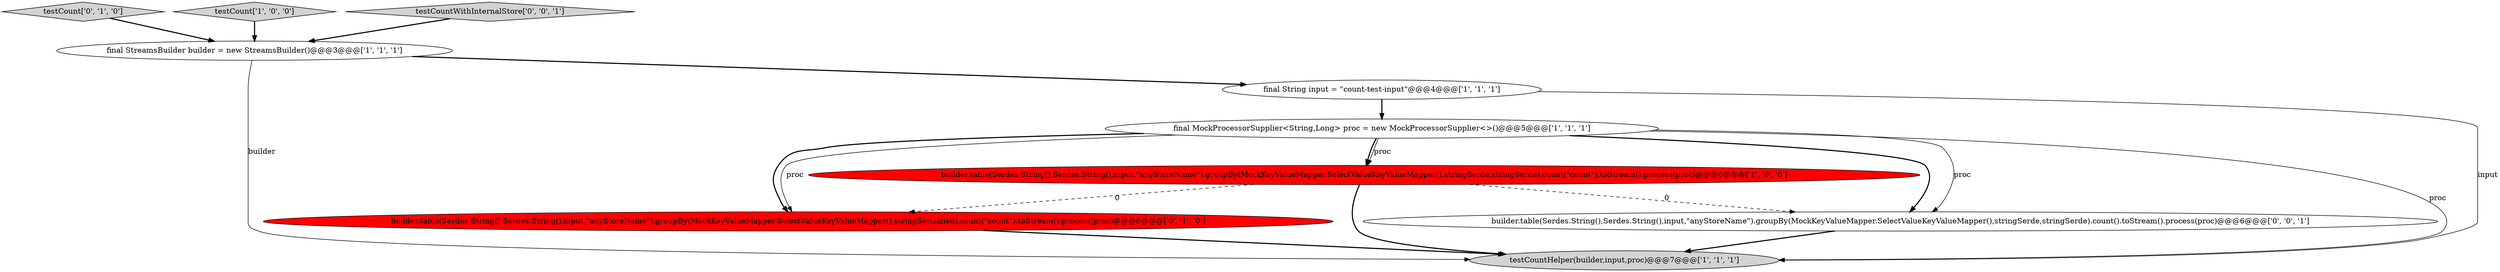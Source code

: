 digraph {
1 [style = filled, label = "testCountHelper(builder,input,proc)@@@7@@@['1', '1', '1']", fillcolor = lightgray, shape = ellipse image = "AAA0AAABBB1BBB"];
4 [style = filled, label = "builder.table(Serdes.String(),Serdes.String(),input,\"anyStoreName\").groupBy(MockKeyValueMapper.SelectValueKeyValueMapper(),stringSerde,stringSerde).count(\"count\").toStream().process(proc)@@@6@@@['1', '0', '0']", fillcolor = red, shape = ellipse image = "AAA1AAABBB1BBB"];
7 [style = filled, label = "testCount['0', '1', '0']", fillcolor = lightgray, shape = diamond image = "AAA0AAABBB2BBB"];
5 [style = filled, label = "testCount['1', '0', '0']", fillcolor = lightgray, shape = diamond image = "AAA0AAABBB1BBB"];
8 [style = filled, label = "builder.table(Serdes.String(),Serdes.String(),input,\"anyStoreName\").groupBy(MockKeyValueMapper.SelectValueKeyValueMapper(),stringSerde,stringSerde).count().toStream().process(proc)@@@6@@@['0', '0', '1']", fillcolor = white, shape = ellipse image = "AAA0AAABBB3BBB"];
0 [style = filled, label = "final MockProcessorSupplier<String,Long> proc = new MockProcessorSupplier<>()@@@5@@@['1', '1', '1']", fillcolor = white, shape = ellipse image = "AAA0AAABBB1BBB"];
6 [style = filled, label = "builder.table(Serdes.String(),Serdes.String(),input,\"anyStoreName\").groupBy(MockKeyValueMapper.SelectValueKeyValueMapper(),stringSerialzied).count(\"count\").toStream().process(proc)@@@6@@@['0', '1', '0']", fillcolor = red, shape = ellipse image = "AAA1AAABBB2BBB"];
3 [style = filled, label = "final StreamsBuilder builder = new StreamsBuilder()@@@3@@@['1', '1', '1']", fillcolor = white, shape = ellipse image = "AAA0AAABBB1BBB"];
2 [style = filled, label = "final String input = \"count-test-input\"@@@4@@@['1', '1', '1']", fillcolor = white, shape = ellipse image = "AAA0AAABBB1BBB"];
9 [style = filled, label = "testCountWithInternalStore['0', '0', '1']", fillcolor = lightgray, shape = diamond image = "AAA0AAABBB3BBB"];
5->3 [style = bold, label=""];
8->1 [style = bold, label=""];
6->1 [style = bold, label=""];
9->3 [style = bold, label=""];
0->4 [style = solid, label="proc"];
4->1 [style = bold, label=""];
2->0 [style = bold, label=""];
0->8 [style = solid, label="proc"];
4->8 [style = dashed, label="0"];
3->2 [style = bold, label=""];
0->6 [style = solid, label="proc"];
4->6 [style = dashed, label="0"];
0->4 [style = bold, label=""];
0->6 [style = bold, label=""];
3->1 [style = solid, label="builder"];
0->1 [style = solid, label="proc"];
7->3 [style = bold, label=""];
2->1 [style = solid, label="input"];
0->8 [style = bold, label=""];
}
